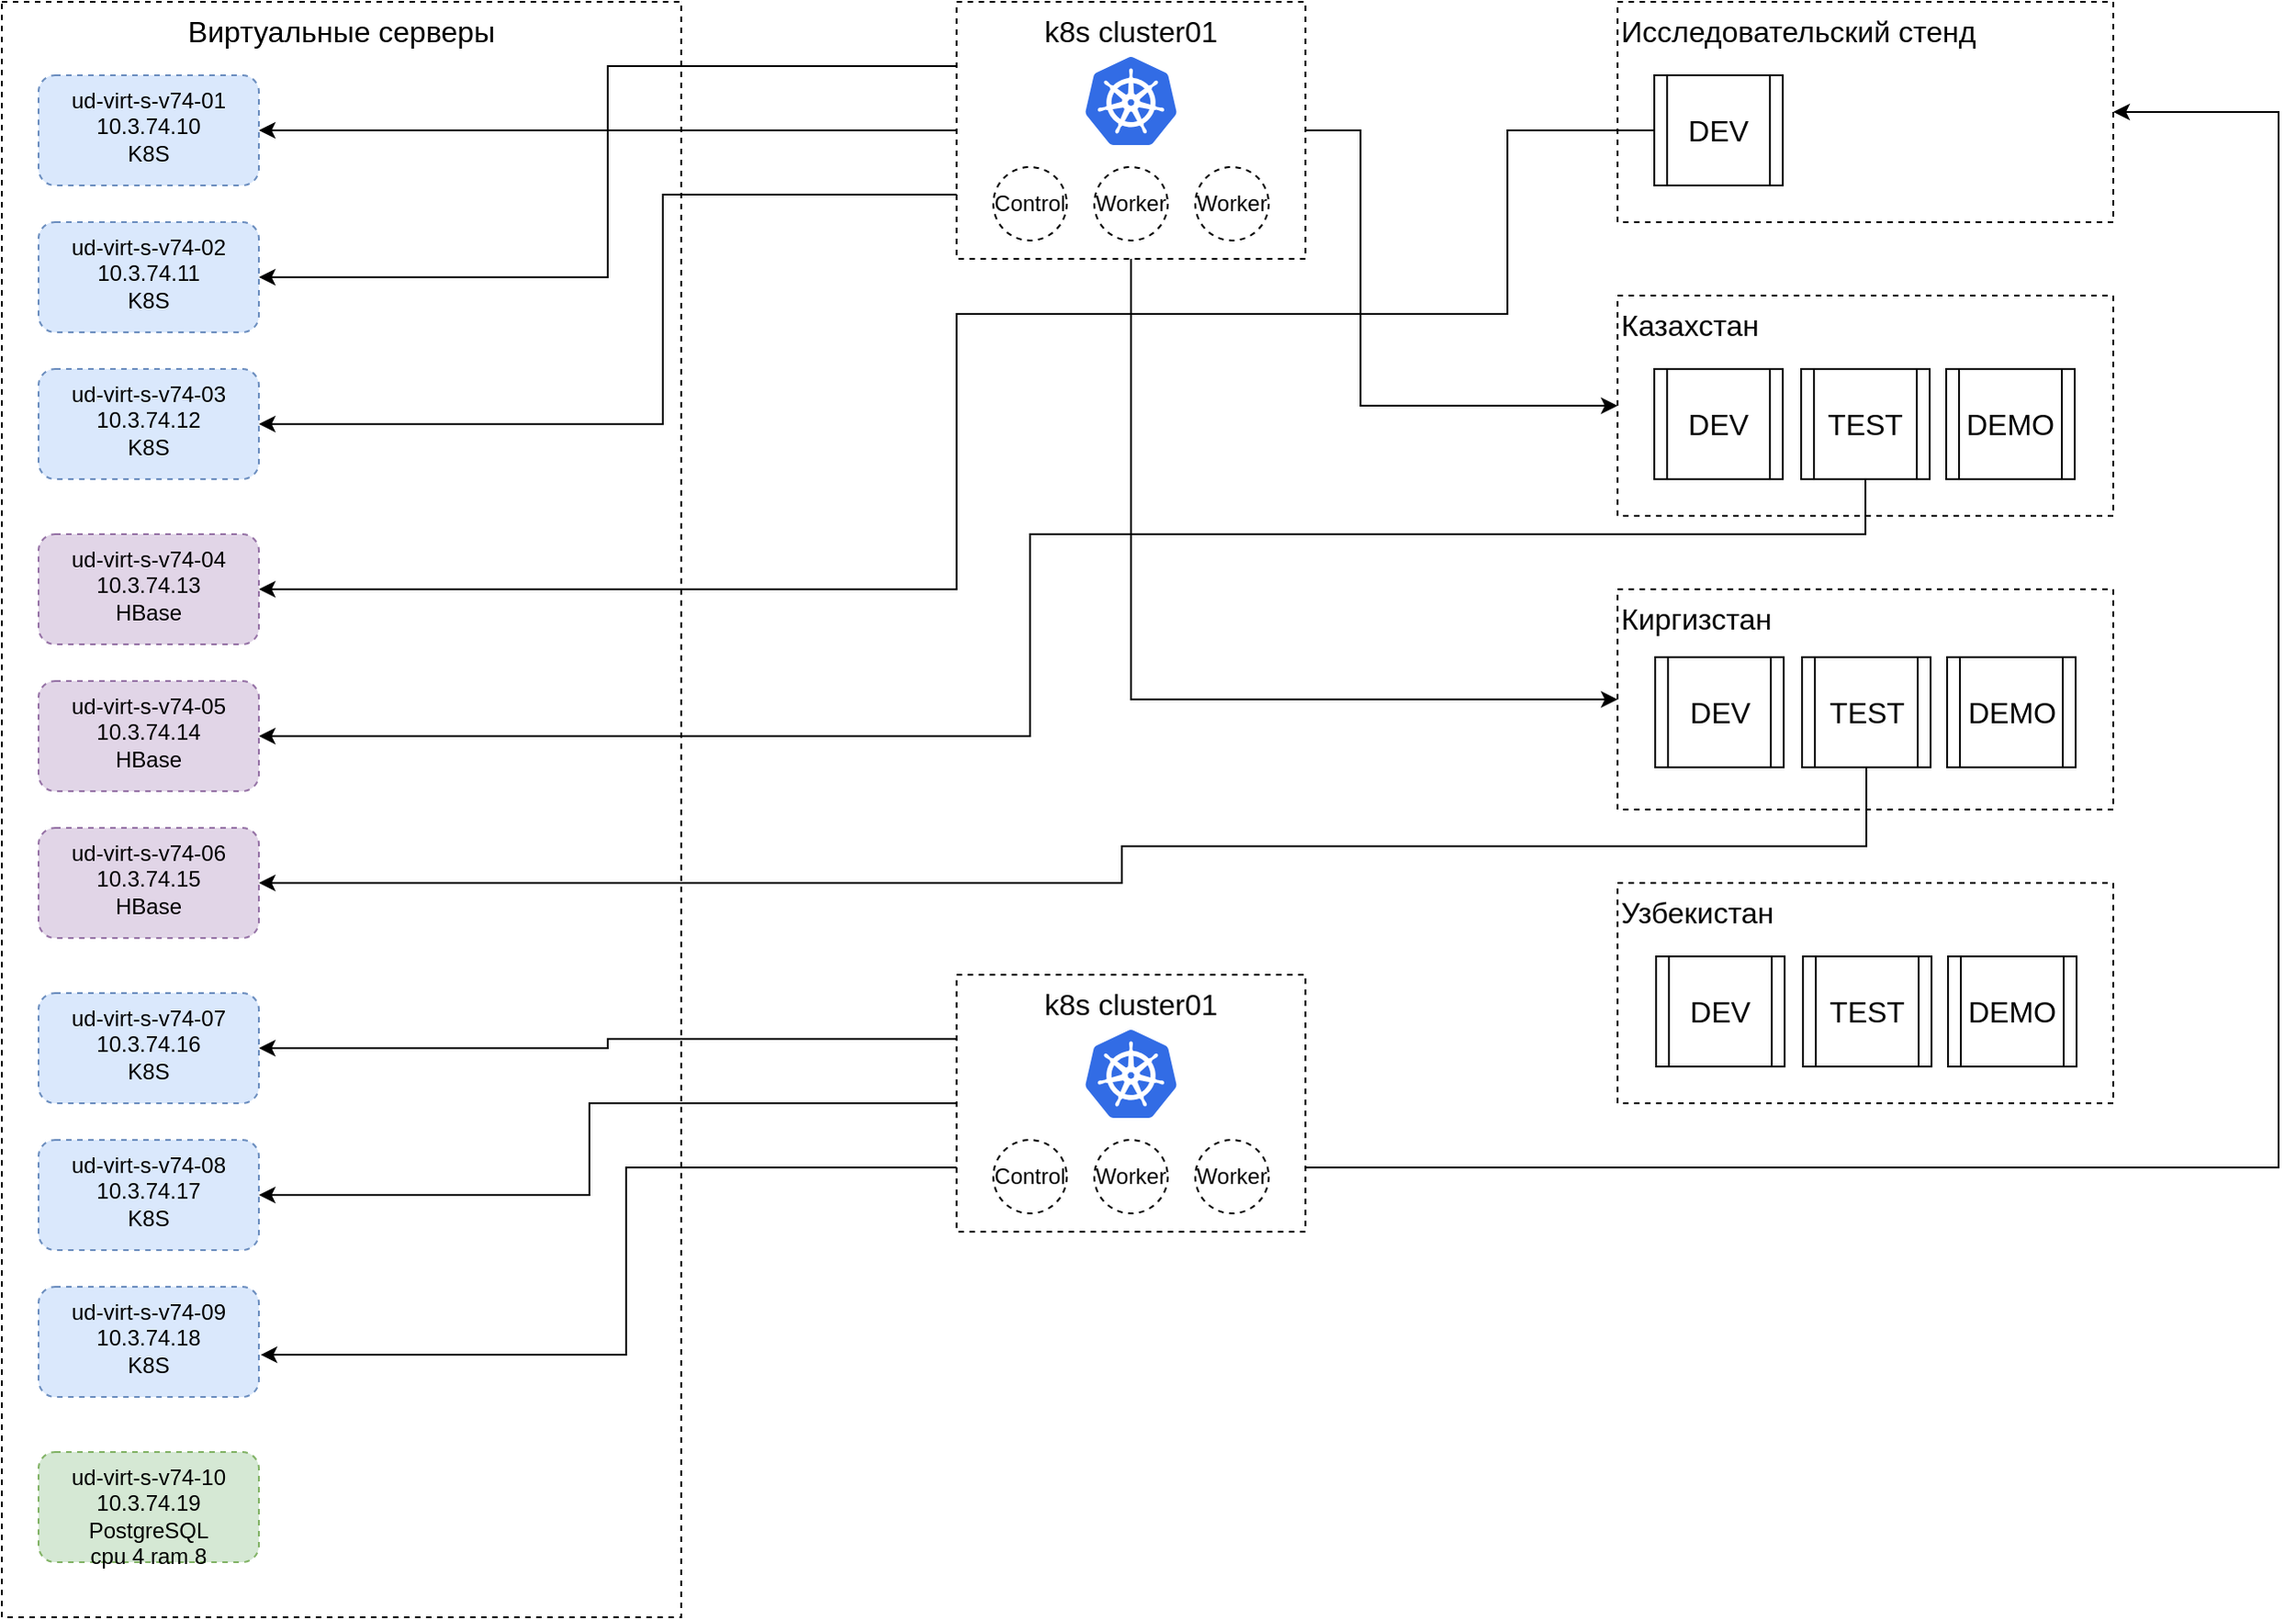 <mxfile version="12.9.9" type="github">
  <diagram id="6sZUYCd6SJtvm4ZccUm2" name="Страница 1">
    <mxGraphModel dx="1422" dy="2074" grid="1" gridSize="10" guides="1" tooltips="1" connect="1" arrows="1" fold="1" page="1" pageScale="1" pageWidth="827" pageHeight="1169" math="0" shadow="0">
      <root>
        <mxCell id="0" />
        <mxCell id="1" parent="0" />
        <mxCell id="d1vBrUORe-Oo3YSFBDus-1" value="Виртуальные серверы" style="rounded=0;whiteSpace=wrap;html=1;dashed=1;align=center;verticalAlign=top;fontSize=16;" vertex="1" parent="1">
          <mxGeometry x="40" y="-800" width="370" height="880" as="geometry" />
        </mxCell>
        <mxCell id="d1vBrUORe-Oo3YSFBDus-2" value="ud-virt-s-v74-01&lt;br&gt;10.3.74.10&lt;br&gt;K8S" style="rounded=1;whiteSpace=wrap;html=1;dashed=1;align=center;verticalAlign=top;fillColor=#dae8fc;strokeColor=#6c8ebf;" vertex="1" parent="1">
          <mxGeometry x="60" y="-760" width="120" height="60" as="geometry" />
        </mxCell>
        <mxCell id="d1vBrUORe-Oo3YSFBDus-3" value="ud-virt-s-v74-02&lt;br&gt;10.3.74.11&lt;br&gt;K8S" style="rounded=1;whiteSpace=wrap;html=1;dashed=1;align=center;verticalAlign=top;fillColor=#dae8fc;strokeColor=#6c8ebf;" vertex="1" parent="1">
          <mxGeometry x="60" y="-680" width="120" height="60" as="geometry" />
        </mxCell>
        <mxCell id="d1vBrUORe-Oo3YSFBDus-4" value="ud-virt-s-v74-03&lt;br&gt;10.3.74.12&lt;br&gt;K8S" style="rounded=1;whiteSpace=wrap;html=1;dashed=1;align=center;verticalAlign=top;fillColor=#dae8fc;strokeColor=#6c8ebf;" vertex="1" parent="1">
          <mxGeometry x="60" y="-600" width="120" height="60" as="geometry" />
        </mxCell>
        <mxCell id="d1vBrUORe-Oo3YSFBDus-5" value="ud-virt-s-v74-07&lt;br&gt;10.3.74.16&lt;br&gt;K8S" style="rounded=1;whiteSpace=wrap;html=1;dashed=1;align=center;verticalAlign=top;fillColor=#dae8fc;strokeColor=#6c8ebf;" vertex="1" parent="1">
          <mxGeometry x="60" y="-260" width="120" height="60" as="geometry" />
        </mxCell>
        <mxCell id="d1vBrUORe-Oo3YSFBDus-6" value="ud-virt-s-v74-08&lt;br&gt;10.3.74.17&lt;br&gt;K8S" style="rounded=1;whiteSpace=wrap;html=1;dashed=1;align=center;verticalAlign=top;fillColor=#dae8fc;strokeColor=#6c8ebf;" vertex="1" parent="1">
          <mxGeometry x="60" y="-180" width="120" height="60" as="geometry" />
        </mxCell>
        <mxCell id="d1vBrUORe-Oo3YSFBDus-7" value="ud-virt-s-v74-09&lt;br&gt;10.3.74.18&lt;br&gt;K8S" style="rounded=1;whiteSpace=wrap;html=1;dashed=1;align=center;verticalAlign=top;fillColor=#dae8fc;strokeColor=#6c8ebf;" vertex="1" parent="1">
          <mxGeometry x="60" y="-100" width="120" height="60" as="geometry" />
        </mxCell>
        <mxCell id="d1vBrUORe-Oo3YSFBDus-8" value="ud-virt-s-v74-04&lt;br&gt;10.3.74.13&lt;br&gt;HBase" style="rounded=1;whiteSpace=wrap;html=1;dashed=1;align=center;verticalAlign=top;fillColor=#e1d5e7;strokeColor=#9673a6;" vertex="1" parent="1">
          <mxGeometry x="60" y="-510" width="120" height="60" as="geometry" />
        </mxCell>
        <mxCell id="d1vBrUORe-Oo3YSFBDus-9" value="ud-virt-s-v74-05&lt;br&gt;10.3.74.14&lt;br&gt;HBase" style="rounded=1;whiteSpace=wrap;html=1;dashed=1;align=center;verticalAlign=top;fillColor=#e1d5e7;strokeColor=#9673a6;" vertex="1" parent="1">
          <mxGeometry x="60" y="-430" width="120" height="60" as="geometry" />
        </mxCell>
        <mxCell id="d1vBrUORe-Oo3YSFBDus-10" value="ud-virt-s-v74-06&lt;br&gt;10.3.74.15&lt;br&gt;HBase" style="rounded=1;whiteSpace=wrap;html=1;dashed=1;align=center;verticalAlign=top;fillColor=#e1d5e7;strokeColor=#9673a6;" vertex="1" parent="1">
          <mxGeometry x="60" y="-350" width="120" height="60" as="geometry" />
        </mxCell>
        <mxCell id="d1vBrUORe-Oo3YSFBDus-11" value="ud-virt-s-v74-10&lt;br&gt;10.3.74.19&lt;br&gt;PostgreSQL&lt;br&gt;cpu 4&lt;span&gt;&amp;nbsp;ram&amp;nbsp;&lt;/span&gt;8" style="rounded=1;whiteSpace=wrap;html=1;dashed=1;align=center;verticalAlign=top;fillColor=#d5e8d4;strokeColor=#82b366;" vertex="1" parent="1">
          <mxGeometry x="60" y="-10" width="120" height="60" as="geometry" />
        </mxCell>
        <mxCell id="d1vBrUORe-Oo3YSFBDus-12" value="Исследовательский стенд" style="rounded=0;whiteSpace=wrap;html=1;dashed=1;align=left;verticalAlign=top;fontSize=16;" vertex="1" parent="1">
          <mxGeometry x="920" y="-800" width="270" height="120" as="geometry" />
        </mxCell>
        <mxCell id="d1vBrUORe-Oo3YSFBDus-13" value="Казахстан" style="rounded=0;whiteSpace=wrap;html=1;dashed=1;align=left;verticalAlign=top;fontSize=16;" vertex="1" parent="1">
          <mxGeometry x="920" y="-640" width="270" height="120" as="geometry" />
        </mxCell>
        <mxCell id="d1vBrUORe-Oo3YSFBDus-14" value="Киргизстан" style="rounded=0;whiteSpace=wrap;html=1;dashed=1;align=left;verticalAlign=top;fontSize=16;" vertex="1" parent="1">
          <mxGeometry x="920" y="-480" width="270" height="120" as="geometry" />
        </mxCell>
        <mxCell id="d1vBrUORe-Oo3YSFBDus-15" value="Узбекистан" style="rounded=0;whiteSpace=wrap;html=1;dashed=1;align=left;verticalAlign=top;fontSize=16;" vertex="1" parent="1">
          <mxGeometry x="920" y="-320" width="270" height="120" as="geometry" />
        </mxCell>
        <mxCell id="d1vBrUORe-Oo3YSFBDus-17" value="DEV" style="shape=process;whiteSpace=wrap;html=1;backgroundOutline=1;fontSize=16;align=center;" vertex="1" parent="1">
          <mxGeometry x="940" y="-600" width="70" height="60" as="geometry" />
        </mxCell>
        <mxCell id="d1vBrUORe-Oo3YSFBDus-86" style="edgeStyle=orthogonalEdgeStyle;rounded=0;orthogonalLoop=1;jettySize=auto;html=1;exitX=0.5;exitY=1;exitDx=0;exitDy=0;entryX=1;entryY=0.5;entryDx=0;entryDy=0;" edge="1" parent="1" source="d1vBrUORe-Oo3YSFBDus-19" target="d1vBrUORe-Oo3YSFBDus-9">
          <mxGeometry relative="1" as="geometry">
            <Array as="points">
              <mxPoint x="1055" y="-510" />
              <mxPoint x="600" y="-510" />
              <mxPoint x="600" y="-400" />
            </Array>
          </mxGeometry>
        </mxCell>
        <mxCell id="d1vBrUORe-Oo3YSFBDus-19" value="TEST" style="shape=process;whiteSpace=wrap;html=1;backgroundOutline=1;fontSize=16;align=center;" vertex="1" parent="1">
          <mxGeometry x="1020" y="-600" width="70" height="60" as="geometry" />
        </mxCell>
        <mxCell id="d1vBrUORe-Oo3YSFBDus-22" value="DEMO" style="shape=process;whiteSpace=wrap;html=1;backgroundOutline=1;fontSize=16;align=center;" vertex="1" parent="1">
          <mxGeometry x="1099" y="-600" width="70" height="60" as="geometry" />
        </mxCell>
        <mxCell id="d1vBrUORe-Oo3YSFBDus-85" style="edgeStyle=orthogonalEdgeStyle;rounded=0;orthogonalLoop=1;jettySize=auto;html=1;exitX=0;exitY=0.5;exitDx=0;exitDy=0;entryX=1;entryY=0.5;entryDx=0;entryDy=0;" edge="1" parent="1" source="d1vBrUORe-Oo3YSFBDus-24" target="d1vBrUORe-Oo3YSFBDus-8">
          <mxGeometry relative="1" as="geometry">
            <Array as="points">
              <mxPoint x="860" y="-730" />
              <mxPoint x="860" y="-630" />
              <mxPoint x="560" y="-630" />
              <mxPoint x="560" y="-480" />
            </Array>
          </mxGeometry>
        </mxCell>
        <mxCell id="d1vBrUORe-Oo3YSFBDus-24" value="DEV" style="shape=process;whiteSpace=wrap;html=1;backgroundOutline=1;fontSize=16;align=center;" vertex="1" parent="1">
          <mxGeometry x="940" y="-760" width="70" height="60" as="geometry" />
        </mxCell>
        <mxCell id="d1vBrUORe-Oo3YSFBDus-26" value="DEV" style="shape=process;whiteSpace=wrap;html=1;backgroundOutline=1;fontSize=16;align=center;" vertex="1" parent="1">
          <mxGeometry x="940.5" y="-443" width="70" height="60" as="geometry" />
        </mxCell>
        <mxCell id="d1vBrUORe-Oo3YSFBDus-88" style="edgeStyle=orthogonalEdgeStyle;rounded=0;orthogonalLoop=1;jettySize=auto;html=1;exitX=0.5;exitY=1;exitDx=0;exitDy=0;entryX=1;entryY=0.5;entryDx=0;entryDy=0;" edge="1" parent="1" source="d1vBrUORe-Oo3YSFBDus-28" target="d1vBrUORe-Oo3YSFBDus-10">
          <mxGeometry relative="1" as="geometry">
            <Array as="points">
              <mxPoint x="1056" y="-340" />
              <mxPoint x="650" y="-340" />
              <mxPoint x="650" y="-320" />
            </Array>
          </mxGeometry>
        </mxCell>
        <mxCell id="d1vBrUORe-Oo3YSFBDus-28" value="TEST" style="shape=process;whiteSpace=wrap;html=1;backgroundOutline=1;fontSize=16;align=center;" vertex="1" parent="1">
          <mxGeometry x="1020.5" y="-443" width="70" height="60" as="geometry" />
        </mxCell>
        <mxCell id="d1vBrUORe-Oo3YSFBDus-31" value="DEMO" style="shape=process;whiteSpace=wrap;html=1;backgroundOutline=1;fontSize=16;align=center;" vertex="1" parent="1">
          <mxGeometry x="1099.5" y="-443" width="70" height="60" as="geometry" />
        </mxCell>
        <mxCell id="d1vBrUORe-Oo3YSFBDus-33" value="DEV" style="shape=process;whiteSpace=wrap;html=1;backgroundOutline=1;fontSize=16;align=center;" vertex="1" parent="1">
          <mxGeometry x="941" y="-280" width="70" height="60" as="geometry" />
        </mxCell>
        <mxCell id="d1vBrUORe-Oo3YSFBDus-35" value="TEST" style="shape=process;whiteSpace=wrap;html=1;backgroundOutline=1;fontSize=16;align=center;" vertex="1" parent="1">
          <mxGeometry x="1021" y="-280" width="70" height="60" as="geometry" />
        </mxCell>
        <mxCell id="d1vBrUORe-Oo3YSFBDus-38" value="DEMO" style="shape=process;whiteSpace=wrap;html=1;backgroundOutline=1;fontSize=16;align=center;" vertex="1" parent="1">
          <mxGeometry x="1100" y="-280" width="70" height="60" as="geometry" />
        </mxCell>
        <mxCell id="d1vBrUORe-Oo3YSFBDus-78" style="edgeStyle=orthogonalEdgeStyle;rounded=0;orthogonalLoop=1;jettySize=auto;html=1;exitX=0;exitY=0.25;exitDx=0;exitDy=0;entryX=1;entryY=0.5;entryDx=0;entryDy=0;" edge="1" parent="1" source="d1vBrUORe-Oo3YSFBDus-39" target="d1vBrUORe-Oo3YSFBDus-2">
          <mxGeometry relative="1" as="geometry" />
        </mxCell>
        <mxCell id="d1vBrUORe-Oo3YSFBDus-80" style="edgeStyle=orthogonalEdgeStyle;rounded=0;orthogonalLoop=1;jettySize=auto;html=1;exitX=0;exitY=0.5;exitDx=0;exitDy=0;entryX=1;entryY=0.5;entryDx=0;entryDy=0;" edge="1" parent="1" source="d1vBrUORe-Oo3YSFBDus-39" target="d1vBrUORe-Oo3YSFBDus-3">
          <mxGeometry relative="1" as="geometry" />
        </mxCell>
        <mxCell id="d1vBrUORe-Oo3YSFBDus-81" style="edgeStyle=orthogonalEdgeStyle;rounded=0;orthogonalLoop=1;jettySize=auto;html=1;exitX=0;exitY=0.75;exitDx=0;exitDy=0;entryX=1;entryY=0.5;entryDx=0;entryDy=0;" edge="1" parent="1" source="d1vBrUORe-Oo3YSFBDus-39" target="d1vBrUORe-Oo3YSFBDus-4">
          <mxGeometry relative="1" as="geometry">
            <Array as="points">
              <mxPoint x="400" y="-695" />
              <mxPoint x="400" y="-570" />
            </Array>
          </mxGeometry>
        </mxCell>
        <mxCell id="d1vBrUORe-Oo3YSFBDus-89" style="edgeStyle=orthogonalEdgeStyle;rounded=0;orthogonalLoop=1;jettySize=auto;html=1;exitX=1;exitY=0.5;exitDx=0;exitDy=0;entryX=0;entryY=0.5;entryDx=0;entryDy=0;" edge="1" parent="1" source="d1vBrUORe-Oo3YSFBDus-39" target="d1vBrUORe-Oo3YSFBDus-13">
          <mxGeometry relative="1" as="geometry">
            <Array as="points">
              <mxPoint x="780" y="-730" />
              <mxPoint x="780" y="-580" />
            </Array>
          </mxGeometry>
        </mxCell>
        <mxCell id="d1vBrUORe-Oo3YSFBDus-91" style="edgeStyle=orthogonalEdgeStyle;rounded=0;orthogonalLoop=1;jettySize=auto;html=1;exitX=0.5;exitY=1;exitDx=0;exitDy=0;entryX=0;entryY=0.5;entryDx=0;entryDy=0;" edge="1" parent="1" source="d1vBrUORe-Oo3YSFBDus-39" target="d1vBrUORe-Oo3YSFBDus-14">
          <mxGeometry relative="1" as="geometry" />
        </mxCell>
        <mxCell id="d1vBrUORe-Oo3YSFBDus-39" value="k8s cluster01" style="rounded=0;whiteSpace=wrap;html=1;fontSize=16;align=center;dashed=1;verticalAlign=top;" vertex="1" parent="1">
          <mxGeometry x="560" y="-800" width="190" height="140" as="geometry" />
        </mxCell>
        <mxCell id="d1vBrUORe-Oo3YSFBDus-40" value="" style="aspect=fixed;html=1;points=[];align=center;image;fontSize=12;image=img/lib/mscae/Kubernetes.svg;dashed=1;" vertex="1" parent="1">
          <mxGeometry x="630" y="-770" width="50" height="48" as="geometry" />
        </mxCell>
        <mxCell id="d1vBrUORe-Oo3YSFBDus-42" value="Control" style="ellipse;whiteSpace=wrap;html=1;aspect=fixed;dashed=1;fontSize=12;align=center;fontColor=#000000;strokeColor=#000000;" vertex="1" parent="1">
          <mxGeometry x="580" y="-710" width="40" height="40" as="geometry" />
        </mxCell>
        <mxCell id="d1vBrUORe-Oo3YSFBDus-44" value="Worker" style="ellipse;whiteSpace=wrap;html=1;aspect=fixed;dashed=1;fontSize=12;align=center;fontColor=#000000;strokeColor=#000000;" vertex="1" parent="1">
          <mxGeometry x="635" y="-710" width="40" height="40" as="geometry" />
        </mxCell>
        <mxCell id="d1vBrUORe-Oo3YSFBDus-46" value="Worker" style="ellipse;whiteSpace=wrap;html=1;aspect=fixed;dashed=1;fontSize=12;align=center;fontColor=#000000;strokeColor=#000000;" vertex="1" parent="1">
          <mxGeometry x="690" y="-710" width="40" height="40" as="geometry" />
        </mxCell>
        <mxCell id="d1vBrUORe-Oo3YSFBDus-77" style="edgeStyle=orthogonalEdgeStyle;rounded=0;orthogonalLoop=1;jettySize=auto;html=1;exitX=0;exitY=0.5;exitDx=0;exitDy=0;entryX=1;entryY=0.5;entryDx=0;entryDy=0;" edge="1" parent="1" source="d1vBrUORe-Oo3YSFBDus-72" target="d1vBrUORe-Oo3YSFBDus-6">
          <mxGeometry relative="1" as="geometry">
            <Array as="points">
              <mxPoint x="360" y="-200" />
              <mxPoint x="360" y="-150" />
            </Array>
          </mxGeometry>
        </mxCell>
        <mxCell id="d1vBrUORe-Oo3YSFBDus-79" style="edgeStyle=orthogonalEdgeStyle;rounded=0;orthogonalLoop=1;jettySize=auto;html=1;exitX=0;exitY=0.75;exitDx=0;exitDy=0;entryX=1.008;entryY=0.617;entryDx=0;entryDy=0;entryPerimeter=0;" edge="1" parent="1" source="d1vBrUORe-Oo3YSFBDus-72" target="d1vBrUORe-Oo3YSFBDus-7">
          <mxGeometry relative="1" as="geometry">
            <Array as="points">
              <mxPoint x="380" y="-165" />
              <mxPoint x="380" y="-63" />
            </Array>
          </mxGeometry>
        </mxCell>
        <mxCell id="d1vBrUORe-Oo3YSFBDus-82" style="edgeStyle=orthogonalEdgeStyle;rounded=0;orthogonalLoop=1;jettySize=auto;html=1;exitX=0;exitY=0.25;exitDx=0;exitDy=0;entryX=1;entryY=0.5;entryDx=0;entryDy=0;" edge="1" parent="1" source="d1vBrUORe-Oo3YSFBDus-72" target="d1vBrUORe-Oo3YSFBDus-5">
          <mxGeometry relative="1" as="geometry" />
        </mxCell>
        <mxCell id="d1vBrUORe-Oo3YSFBDus-90" style="edgeStyle=orthogonalEdgeStyle;rounded=0;orthogonalLoop=1;jettySize=auto;html=1;exitX=1;exitY=0.75;exitDx=0;exitDy=0;entryX=1;entryY=0.5;entryDx=0;entryDy=0;" edge="1" parent="1" source="d1vBrUORe-Oo3YSFBDus-72" target="d1vBrUORe-Oo3YSFBDus-12">
          <mxGeometry relative="1" as="geometry">
            <Array as="points">
              <mxPoint x="1280" y="-165" />
              <mxPoint x="1280" y="-740" />
            </Array>
          </mxGeometry>
        </mxCell>
        <mxCell id="d1vBrUORe-Oo3YSFBDus-72" value="k8s cluster01" style="rounded=0;whiteSpace=wrap;html=1;fontSize=16;align=center;dashed=1;verticalAlign=top;" vertex="1" parent="1">
          <mxGeometry x="560" y="-270" width="190" height="140" as="geometry" />
        </mxCell>
        <mxCell id="d1vBrUORe-Oo3YSFBDus-73" value="" style="aspect=fixed;html=1;points=[];align=center;image;fontSize=12;image=img/lib/mscae/Kubernetes.svg;dashed=1;" vertex="1" parent="1">
          <mxGeometry x="630" y="-240" width="50" height="48" as="geometry" />
        </mxCell>
        <mxCell id="d1vBrUORe-Oo3YSFBDus-74" value="Control" style="ellipse;whiteSpace=wrap;html=1;aspect=fixed;dashed=1;fontSize=12;align=center;fontColor=#000000;strokeColor=#000000;" vertex="1" parent="1">
          <mxGeometry x="580" y="-180" width="40" height="40" as="geometry" />
        </mxCell>
        <mxCell id="d1vBrUORe-Oo3YSFBDus-75" value="Worker" style="ellipse;whiteSpace=wrap;html=1;aspect=fixed;dashed=1;fontSize=12;align=center;fontColor=#000000;strokeColor=#000000;" vertex="1" parent="1">
          <mxGeometry x="635" y="-180" width="40" height="40" as="geometry" />
        </mxCell>
        <mxCell id="d1vBrUORe-Oo3YSFBDus-76" value="Worker" style="ellipse;whiteSpace=wrap;html=1;aspect=fixed;dashed=1;fontSize=12;align=center;fontColor=#000000;strokeColor=#000000;" vertex="1" parent="1">
          <mxGeometry x="690" y="-180" width="40" height="40" as="geometry" />
        </mxCell>
      </root>
    </mxGraphModel>
  </diagram>
</mxfile>
